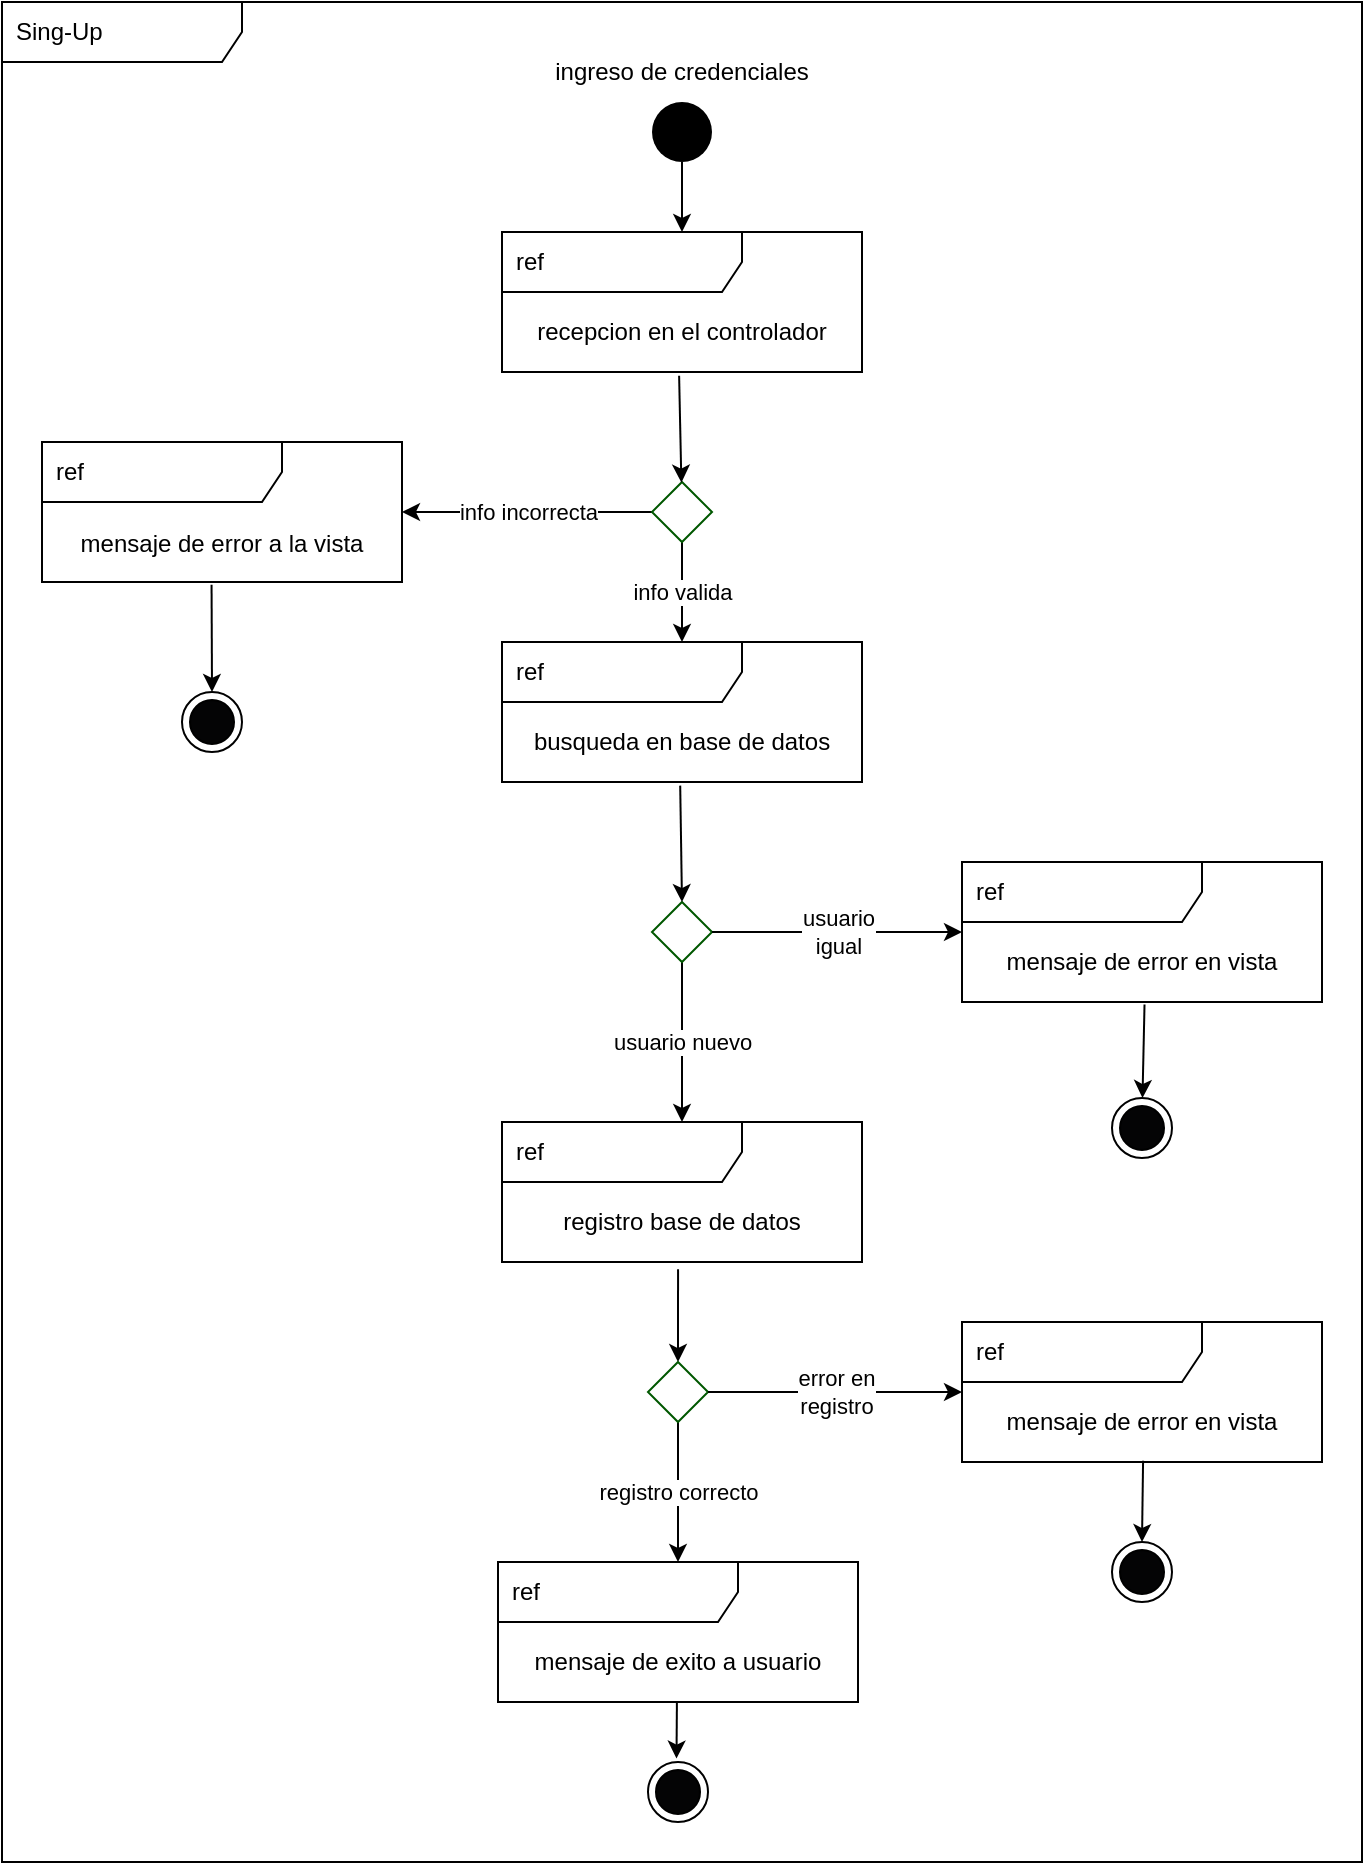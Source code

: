 <mxfile>
    <diagram id="XR_oynIYGtbCa0YiN640" name="Page-1">
        <mxGraphModel dx="1067" dy="787" grid="1" gridSize="10" guides="1" tooltips="1" connect="1" arrows="1" fold="1" page="1" pageScale="1" pageWidth="850" pageHeight="1100" math="0" shadow="0">
            <root>
                <mxCell id="0"/>
                <mxCell id="1" parent="0"/>
                <mxCell id="2" value="Sing-Up" style="shape=umlFrame;whiteSpace=wrap;html=1;width=120;height=30;boundedLbl=1;verticalAlign=middle;align=left;spacingLeft=5;fillColor=default;" parent="1" vertex="1">
                    <mxGeometry x="85" y="60" width="680" height="930" as="geometry"/>
                </mxCell>
                <mxCell id="3" style="edgeStyle=none;html=1;exitX=0.5;exitY=1;exitDx=0;exitDy=0;" parent="1" source="4" target="11" edge="1">
                    <mxGeometry relative="1" as="geometry">
                        <mxPoint x="425" y="190" as="targetPoint"/>
                    </mxGeometry>
                </mxCell>
                <mxCell id="4" value="" style="ellipse;strokeColor=none;fillColor=#000000;" parent="1" vertex="1">
                    <mxGeometry x="410" y="110" width="30" height="30" as="geometry"/>
                </mxCell>
                <mxCell id="5" value="" style="ellipse;html=1;shape=endState;strokeColor=#000000;fillColor=#040405;" parent="1" vertex="1">
                    <mxGeometry x="175" y="405" width="30" height="30" as="geometry"/>
                </mxCell>
                <mxCell id="6" value="ref" style="shape=umlFrame;whiteSpace=wrap;html=1;width=120;height=30;boundedLbl=1;verticalAlign=middle;align=left;spacingLeft=5;" parent="1" vertex="1">
                    <mxGeometry x="335" y="380" width="180" height="70" as="geometry"/>
                </mxCell>
                <mxCell id="7" value="busqueda en base de datos" style="text;html=1;strokeColor=none;fillColor=none;align=center;verticalAlign=middle;whiteSpace=wrap;rounded=0;" parent="1" vertex="1">
                    <mxGeometry x="345" y="415" width="160" height="30" as="geometry"/>
                </mxCell>
                <mxCell id="8" value="info valida" style="edgeStyle=none;html=1;exitX=0.5;exitY=1;exitDx=0;exitDy=0;" parent="1" source="10" target="6" edge="1">
                    <mxGeometry relative="1" as="geometry"/>
                </mxCell>
                <mxCell id="9" value="info incorrecta" style="edgeStyle=none;html=1;exitX=0;exitY=0.5;exitDx=0;exitDy=0;" parent="1" source="10" target="14" edge="1">
                    <mxGeometry relative="1" as="geometry"/>
                </mxCell>
                <mxCell id="10" value="" style="rhombus;strokeColor=#005700;fillColor=none;fontColor=#ffffff;" parent="1" vertex="1">
                    <mxGeometry x="410" y="300" width="30" height="30" as="geometry"/>
                </mxCell>
                <mxCell id="11" value="ref" style="shape=umlFrame;whiteSpace=wrap;html=1;width=120;height=30;boundedLbl=1;verticalAlign=middle;align=left;spacingLeft=5;" parent="1" vertex="1">
                    <mxGeometry x="335" y="175" width="180" height="70" as="geometry"/>
                </mxCell>
                <mxCell id="12" value="recepcion en el controlador" style="text;html=1;strokeColor=none;fillColor=none;align=center;verticalAlign=middle;whiteSpace=wrap;rounded=0;" parent="1" vertex="1">
                    <mxGeometry x="345" y="210" width="160" height="30" as="geometry"/>
                </mxCell>
                <mxCell id="13" value="" style="endArrow=classic;html=1;exitX=0.492;exitY=1.027;exitDx=0;exitDy=0;exitPerimeter=0;" parent="1" source="11" target="10" edge="1">
                    <mxGeometry width="50" height="50" relative="1" as="geometry">
                        <mxPoint x="495" y="265" as="sourcePoint"/>
                        <mxPoint x="495" y="325" as="targetPoint"/>
                    </mxGeometry>
                </mxCell>
                <mxCell id="14" value="ref" style="shape=umlFrame;whiteSpace=wrap;html=1;width=120;height=30;boundedLbl=1;verticalAlign=middle;align=left;spacingLeft=5;" parent="1" vertex="1">
                    <mxGeometry x="105" y="280" width="180" height="70" as="geometry"/>
                </mxCell>
                <mxCell id="15" value="" style="endArrow=classic;html=1;exitX=0.471;exitY=1.02;exitDx=0;exitDy=0;exitPerimeter=0;entryX=0.5;entryY=0;entryDx=0;entryDy=0;" parent="1" source="14" target="5" edge="1">
                    <mxGeometry width="50" height="50" relative="1" as="geometry">
                        <mxPoint x="405" y="390" as="sourcePoint"/>
                        <mxPoint x="455" y="340" as="targetPoint"/>
                    </mxGeometry>
                </mxCell>
                <mxCell id="16" value="mensaje de error a la vista" style="text;html=1;strokeColor=none;fillColor=none;align=center;verticalAlign=middle;whiteSpace=wrap;rounded=0;" parent="1" vertex="1">
                    <mxGeometry x="115" y="316" width="160" height="30" as="geometry"/>
                </mxCell>
                <mxCell id="17" value="ref" style="shape=umlFrame;whiteSpace=wrap;html=1;width=120;height=30;boundedLbl=1;verticalAlign=middle;align=left;spacingLeft=5;" parent="1" vertex="1">
                    <mxGeometry x="565" y="490" width="180" height="70" as="geometry"/>
                </mxCell>
                <mxCell id="18" value="mensaje de error en vista" style="text;html=1;strokeColor=none;fillColor=none;align=center;verticalAlign=middle;whiteSpace=wrap;rounded=0;" parent="1" vertex="1">
                    <mxGeometry x="575" y="525" width="160" height="30" as="geometry"/>
                </mxCell>
                <mxCell id="19" value="usuario nuevo" style="edgeStyle=none;html=1;exitX=0.5;exitY=1;exitDx=0;exitDy=0;" parent="1" source="20" target="23" edge="1">
                    <mxGeometry relative="1" as="geometry"/>
                </mxCell>
                <mxCell id="20" value="" style="rhombus;strokeColor=#005700;fillColor=none;fontColor=#ffffff;" parent="1" vertex="1">
                    <mxGeometry x="410" y="510" width="30" height="30" as="geometry"/>
                </mxCell>
                <mxCell id="21" value="" style="endArrow=classic;html=1;entryX=0.5;entryY=0;entryDx=0;entryDy=0;exitX=0.495;exitY=1.026;exitDx=0;exitDy=0;exitPerimeter=0;" parent="1" source="6" target="20" edge="1">
                    <mxGeometry width="50" height="50" relative="1" as="geometry">
                        <mxPoint x="355" y="510" as="sourcePoint"/>
                        <mxPoint x="405" y="460" as="targetPoint"/>
                    </mxGeometry>
                </mxCell>
                <mxCell id="22" value="usuario&lt;br&gt;igual" style="endArrow=classic;html=1;exitX=1;exitY=0.5;exitDx=0;exitDy=0;" parent="1" source="20" target="17" edge="1">
                    <mxGeometry width="50" height="50" relative="1" as="geometry">
                        <mxPoint x="355" y="510" as="sourcePoint"/>
                        <mxPoint x="405" y="460" as="targetPoint"/>
                    </mxGeometry>
                </mxCell>
                <mxCell id="23" value="ref" style="shape=umlFrame;whiteSpace=wrap;html=1;width=120;height=30;boundedLbl=1;verticalAlign=middle;align=left;spacingLeft=5;" parent="1" vertex="1">
                    <mxGeometry x="335" y="620" width="180" height="70" as="geometry"/>
                </mxCell>
                <mxCell id="24" value="registro base de datos" style="text;html=1;strokeColor=none;fillColor=none;align=center;verticalAlign=middle;whiteSpace=wrap;rounded=0;" parent="1" vertex="1">
                    <mxGeometry x="345" y="655" width="160" height="30" as="geometry"/>
                </mxCell>
                <mxCell id="25" value="" style="ellipse;html=1;shape=endState;strokeColor=#000000;fillColor=#040405;" parent="1" vertex="1">
                    <mxGeometry x="640" y="608" width="30" height="30" as="geometry"/>
                </mxCell>
                <mxCell id="27" value="" style="endArrow=classic;html=1;exitX=0.489;exitY=1.052;exitDx=0;exitDy=0;exitPerimeter=0;" parent="1" source="23" target="34" edge="1">
                    <mxGeometry width="50" height="50" relative="1" as="geometry">
                        <mxPoint x="515" y="580" as="sourcePoint"/>
                        <mxPoint x="423" y="741" as="targetPoint"/>
                    </mxGeometry>
                </mxCell>
                <mxCell id="29" value="" style="endArrow=classic;html=1;exitX=0.507;exitY=1.018;exitDx=0;exitDy=0;exitPerimeter=0;" parent="1" source="17" target="25" edge="1">
                    <mxGeometry width="50" height="50" relative="1" as="geometry">
                        <mxPoint x="652.3" y="563.01" as="sourcePoint"/>
                        <mxPoint x="655" y="600" as="targetPoint"/>
                    </mxGeometry>
                </mxCell>
                <mxCell id="31" value="ref" style="shape=umlFrame;whiteSpace=wrap;html=1;width=120;height=30;boundedLbl=1;verticalAlign=middle;align=left;spacingLeft=5;" parent="1" vertex="1">
                    <mxGeometry x="565" y="720" width="180" height="70" as="geometry"/>
                </mxCell>
                <mxCell id="32" value="mensaje de error en vista" style="text;html=1;strokeColor=none;fillColor=none;align=center;verticalAlign=middle;whiteSpace=wrap;rounded=0;" parent="1" vertex="1">
                    <mxGeometry x="575" y="755" width="160" height="30" as="geometry"/>
                </mxCell>
                <mxCell id="33" value="registro correcto" style="edgeStyle=none;html=1;exitX=0.5;exitY=1;exitDx=0;exitDy=0;" parent="1" source="34" target="36" edge="1">
                    <mxGeometry relative="1" as="geometry"/>
                </mxCell>
                <mxCell id="34" value="" style="rhombus;strokeColor=#005700;fillColor=none;fontColor=#ffffff;" parent="1" vertex="1">
                    <mxGeometry x="408" y="740" width="30" height="30" as="geometry"/>
                </mxCell>
                <mxCell id="35" value="error en&lt;br&gt;registro" style="endArrow=classic;html=1;exitX=1;exitY=0.5;exitDx=0;exitDy=0;" parent="1" source="34" target="31" edge="1">
                    <mxGeometry width="50" height="50" relative="1" as="geometry">
                        <mxPoint x="353" y="780" as="sourcePoint"/>
                        <mxPoint x="403" y="730" as="targetPoint"/>
                    </mxGeometry>
                </mxCell>
                <mxCell id="36" value="ref" style="shape=umlFrame;whiteSpace=wrap;html=1;width=120;height=30;boundedLbl=1;verticalAlign=middle;align=left;spacingLeft=5;" parent="1" vertex="1">
                    <mxGeometry x="333" y="840" width="180" height="70" as="geometry"/>
                </mxCell>
                <mxCell id="37" value="mensaje de exito a usuario" style="text;html=1;strokeColor=none;fillColor=none;align=center;verticalAlign=middle;whiteSpace=wrap;rounded=0;" parent="1" vertex="1">
                    <mxGeometry x="343" y="875" width="160" height="30" as="geometry"/>
                </mxCell>
                <mxCell id="38" value="" style="ellipse;html=1;shape=endState;strokeColor=#000000;fillColor=#040405;" parent="1" vertex="1">
                    <mxGeometry x="640" y="830" width="30" height="30" as="geometry"/>
                </mxCell>
                <mxCell id="39" value="" style="endArrow=classic;html=1;entryX=0.5;entryY=0;entryDx=0;entryDy=0;exitX=0.503;exitY=0.991;exitDx=0;exitDy=0;exitPerimeter=0;" parent="1" source="31" target="38" edge="1">
                    <mxGeometry width="50" height="50" relative="1" as="geometry">
                        <mxPoint x="625" y="860" as="sourcePoint"/>
                        <mxPoint x="675" y="810" as="targetPoint"/>
                    </mxGeometry>
                </mxCell>
                <mxCell id="40" value="" style="ellipse;html=1;shape=endState;strokeColor=#000000;fillColor=#040405;" parent="1" vertex="1">
                    <mxGeometry x="408" y="940" width="30" height="30" as="geometry"/>
                </mxCell>
                <mxCell id="41" value="" style="endArrow=classic;html=1;entryX=0.475;entryY=-0.057;entryDx=0;entryDy=0;entryPerimeter=0;exitX=0.497;exitY=0.995;exitDx=0;exitDy=0;exitPerimeter=0;" parent="1" source="36" target="40" edge="1">
                    <mxGeometry width="50" height="50" relative="1" as="geometry">
                        <mxPoint x="425" y="950" as="sourcePoint"/>
                        <mxPoint x="475" y="900" as="targetPoint"/>
                    </mxGeometry>
                </mxCell>
                <mxCell id="42" value="&lt;span style=&quot;color: rgb(0, 0, 0);&quot;&gt;ingreso de credenciales&lt;/span&gt;" style="text;html=1;strokeColor=none;fillColor=none;align=center;verticalAlign=middle;whiteSpace=wrap;rounded=0;fontColor=#FFFFFF;" vertex="1" parent="1">
                    <mxGeometry x="310" y="80" width="230" height="30" as="geometry"/>
                </mxCell>
            </root>
        </mxGraphModel>
    </diagram>
</mxfile>